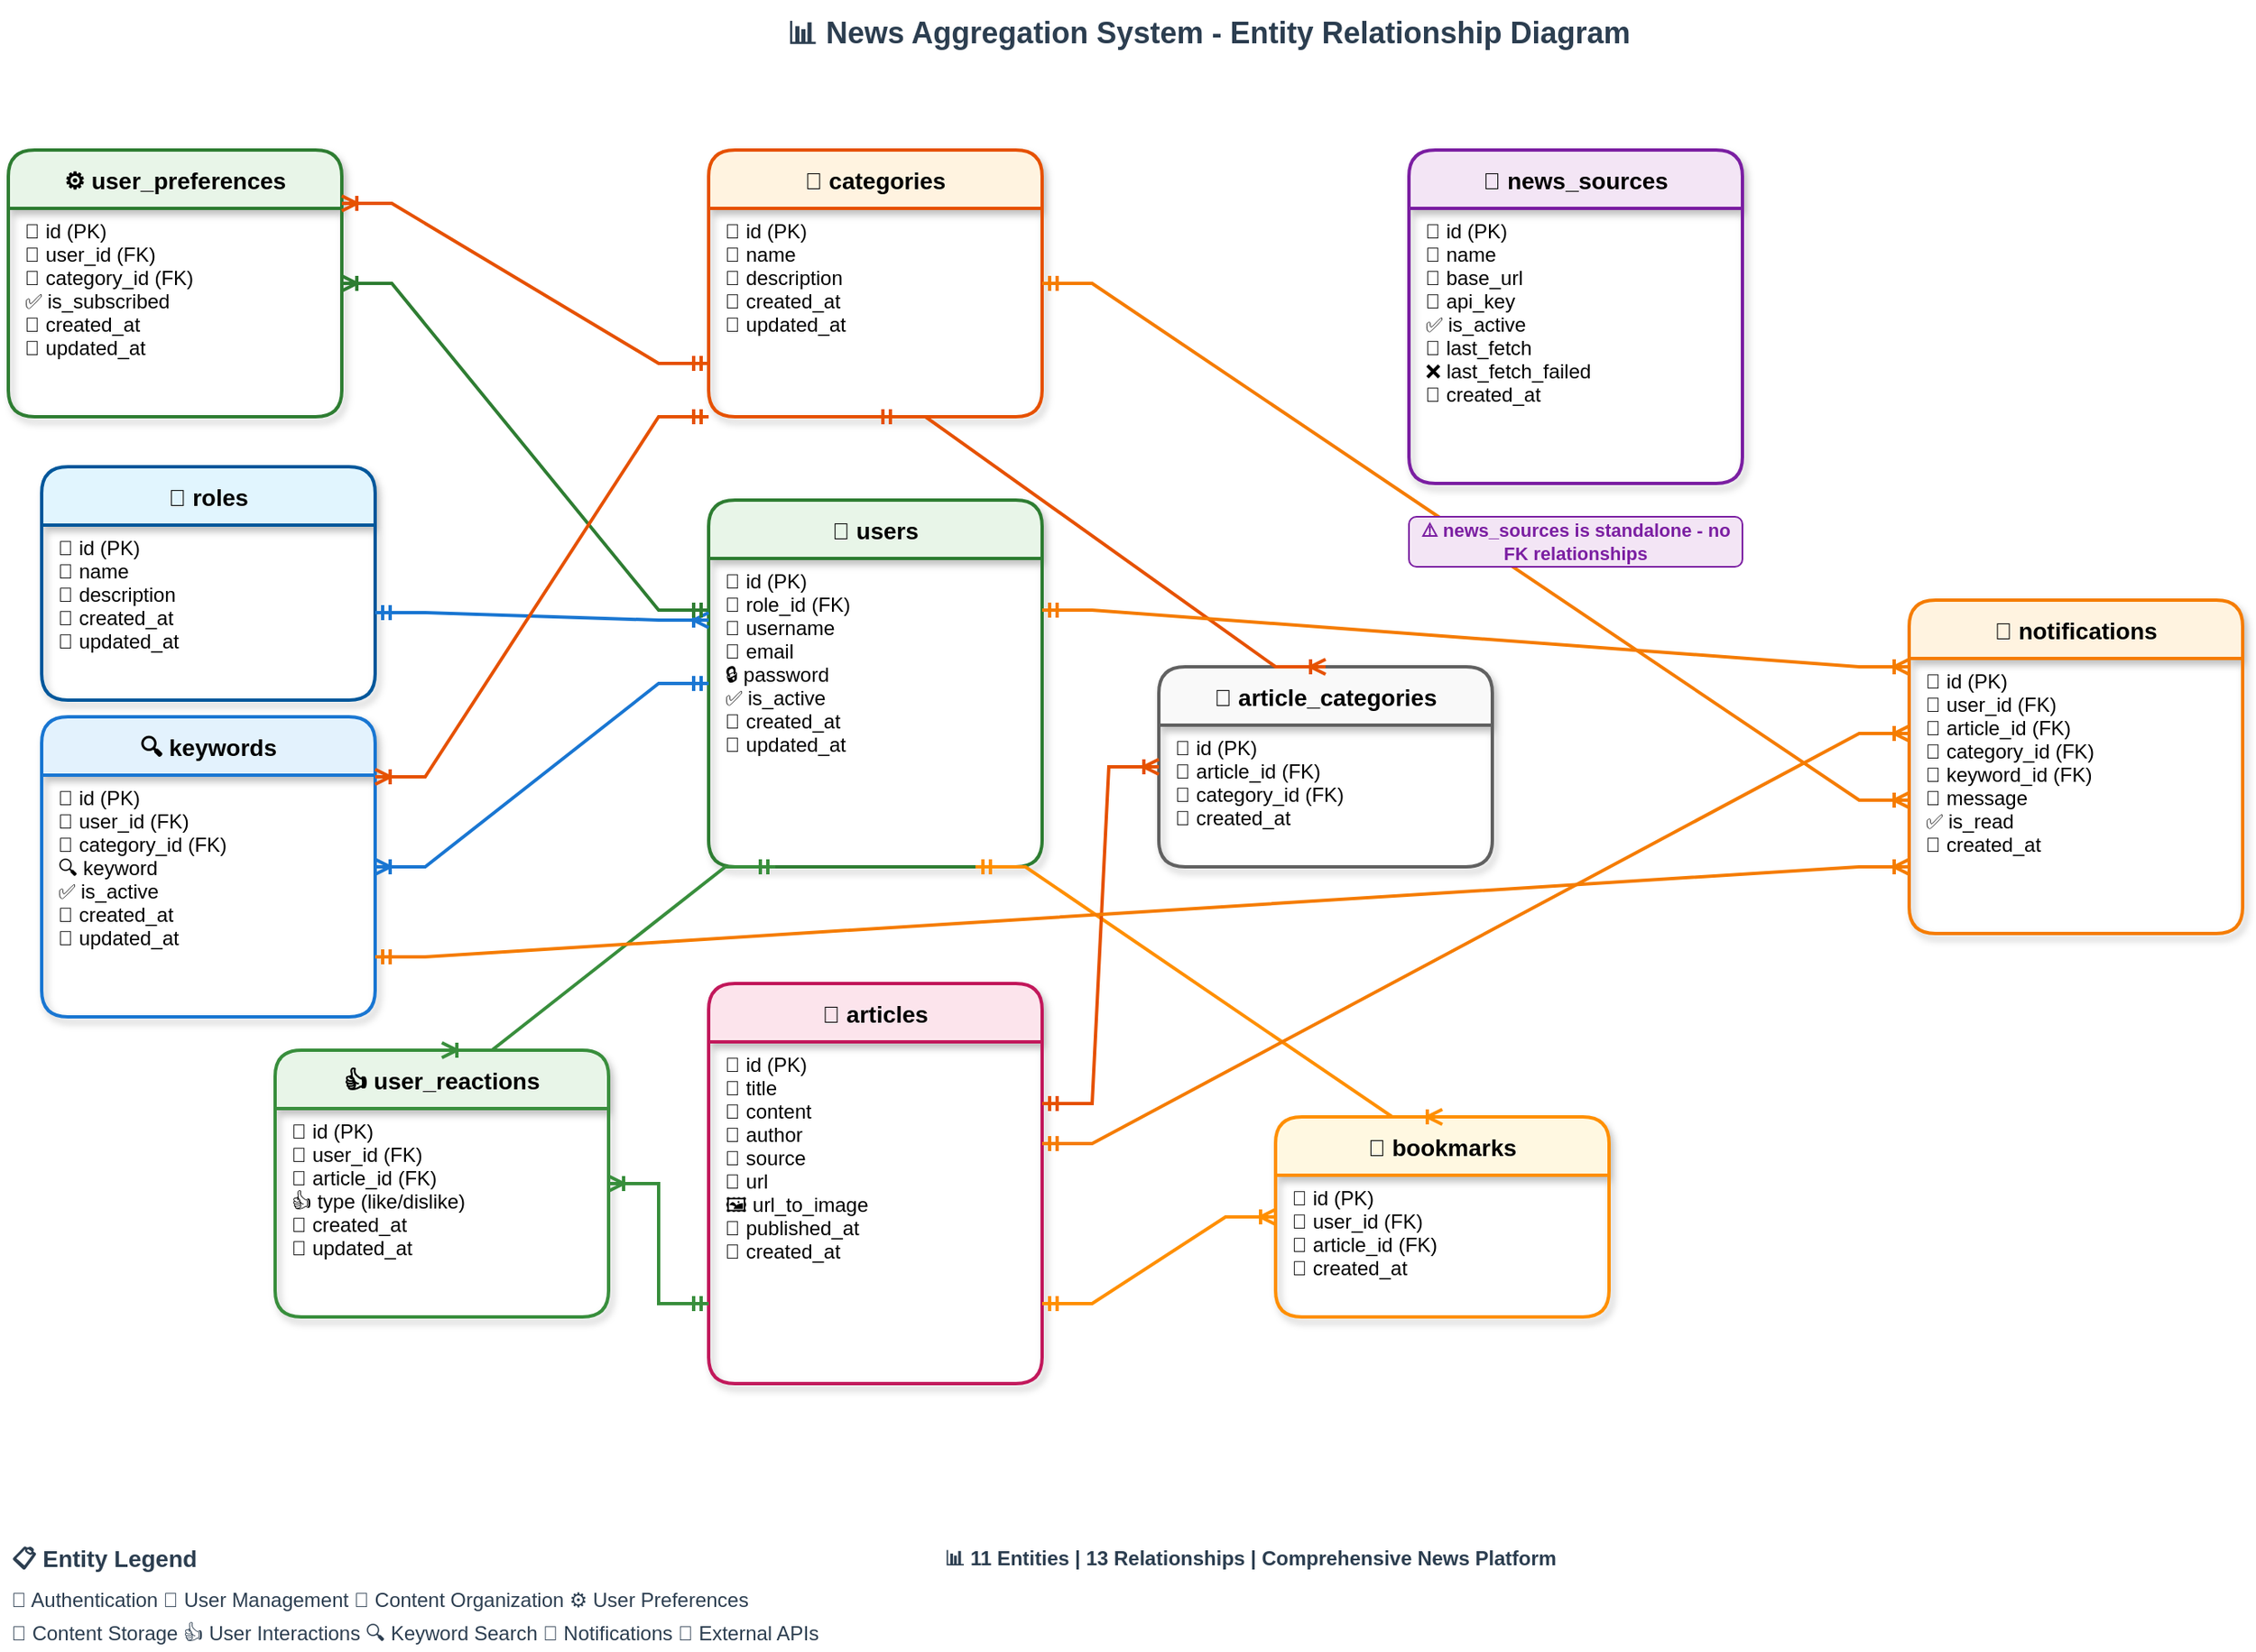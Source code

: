 <mxfile>
    <diagram id="R2lEEEUBdFMjLlhIrx00" name="News Aggregation ER Diagram">
        <mxGraphModel dx="1103" dy="780" grid="1" gridSize="10" guides="1" tooltips="1" connect="1" arrows="1" fold="1" page="1" pageScale="1" pageWidth="1600" pageHeight="1200" background="#ffffff" math="0" shadow="0">
            <root>
                <mxCell id="0"/>
                <mxCell id="1" parent="0"/>
                <mxCell id="title" value="📊 News Aggregation System - Entity Relationship Diagram" style="text;html=1;strokeColor=none;fillColor=none;align=center;verticalAlign=middle;whiteSpace=wrap;rounded=0;fontSize=18;fontStyle=1;fontColor=#2c3e50" parent="1" vertex="1">
                    <mxGeometry x="450" y="30" width="700" height="40" as="geometry"/>
                </mxCell>
                <mxCell id="roles" value="🔐 roles" style="swimlane;childLayout=stackLayout;horizontal=1;startSize=35;horizontalStack=0;rounded=1;fontSize=14;fontStyle=1;strokeWidth=2;resizeParent=0;resizeLast=1;shadow=1;dashed=0;align=center;fillColor=#e1f5fe;strokeColor=#01579b;" parent="1" vertex="1">
                    <mxGeometry x="100" y="310" width="200" height="140" as="geometry"/>
                </mxCell>
                <mxCell id="roles_attrs" value="🔑 id (PK)&#xa;📝 name&#xa;📝 description&#xa;📅 created_at&#xa;📅 updated_at" style="align=left;strokeColor=none;fillColor=none;spacingLeft=8;fontSize=12;verticalAlign=top;resizable=0;rotatable=0;part=1;" parent="roles" vertex="1">
                    <mxGeometry y="35" width="200" height="105" as="geometry"/>
                </mxCell>
                <mxCell id="users" value="👤 users" style="swimlane;childLayout=stackLayout;horizontal=1;startSize=35;horizontalStack=0;rounded=1;fontSize=14;fontStyle=1;strokeWidth=2;resizeParent=0;resizeLast=1;shadow=1;dashed=0;align=center;fillColor=#e8f5e8;strokeColor=#2e7d32;" parent="1" vertex="1">
                    <mxGeometry x="500" y="330" width="200" height="220" as="geometry"/>
                </mxCell>
                <mxCell id="users_attrs" value="🔑 id (PK)&#xa;🔗 role_id (FK)&#xa;👤 username&#xa;📧 email&#xa;🔒 password&#xa;✅ is_active&#xa;📅 created_at&#xa;📅 updated_at" style="align=left;strokeColor=none;fillColor=none;spacingLeft=8;fontSize=12;verticalAlign=top;resizable=0;rotatable=0;part=1;" parent="users" vertex="1">
                    <mxGeometry y="35" width="200" height="185" as="geometry"/>
                </mxCell>
                <mxCell id="categories" value="📂 categories" style="swimlane;childLayout=stackLayout;horizontal=1;startSize=35;horizontalStack=0;rounded=1;fontSize=14;fontStyle=1;strokeWidth=2;resizeParent=0;resizeLast=1;shadow=1;dashed=0;align=center;fillColor=#fff3e0;strokeColor=#e65100;" parent="1" vertex="1">
                    <mxGeometry x="500" y="120" width="200" height="160" as="geometry"/>
                </mxCell>
                <mxCell id="categories_attrs" value="🔑 id (PK)&#xa;📝 name&#xa;📝 description&#xa;📅 created_at&#xa;📅 updated_at" style="align=left;strokeColor=none;fillColor=none;spacingLeft=8;fontSize=12;verticalAlign=top;resizable=0;rotatable=0;part=1;" parent="categories" vertex="1">
                    <mxGeometry y="35" width="200" height="125" as="geometry"/>
                </mxCell>
                <mxCell id="news_sources" value="📡 news_sources" style="swimlane;childLayout=stackLayout;horizontal=1;startSize=35;horizontalStack=0;rounded=1;fontSize=14;fontStyle=1;strokeWidth=2;resizeParent=0;resizeLast=1;shadow=1;dashed=0;align=center;fillColor=#f3e5f5;strokeColor=#7b1fa2;" parent="1" vertex="1">
                    <mxGeometry x="920" y="120" width="200" height="200" as="geometry"/>
                </mxCell>
                <mxCell id="news_sources_attrs" value="🔑 id (PK)&#xa;📝 name&#xa;📝 base_url&#xa;🔐 api_key&#xa;✅ is_active&#xa;📅 last_fetch&#xa;❌ last_fetch_failed&#xa;📅 created_at" style="align=left;strokeColor=none;fillColor=none;spacingLeft=8;fontSize=12;verticalAlign=top;resizable=0;rotatable=0;part=1;" parent="news_sources" vertex="1">
                    <mxGeometry y="35" width="200" height="165" as="geometry"/>
                </mxCell>
                <mxCell id="articles" value="📰 articles" style="swimlane;childLayout=stackLayout;horizontal=1;startSize=35;horizontalStack=0;rounded=1;fontSize=14;fontStyle=1;strokeWidth=2;resizeParent=0;resizeLast=1;shadow=1;dashed=0;align=center;fillColor=#fce4ec;strokeColor=#c2185b;" parent="1" vertex="1">
                    <mxGeometry x="500" y="620" width="200" height="240" as="geometry"/>
                </mxCell>
                <mxCell id="articles_attrs" value="🔑 id (PK)&#xa;📝 title&#xa;📄 content&#xa;👤 author&#xa;📰 source&#xa;🔗 url&#xa;🖼️ url_to_image&#xa;📅 published_at&#xa;📅 created_at" style="align=left;strokeColor=none;fillColor=none;spacingLeft=8;fontSize=12;verticalAlign=top;resizable=0;rotatable=0;part=1;" parent="articles" vertex="1">
                    <mxGeometry y="35" width="200" height="205" as="geometry"/>
                </mxCell>
                <mxCell id="article_categories" value="🔗 article_categories" style="swimlane;childLayout=stackLayout;horizontal=1;startSize=35;horizontalStack=0;rounded=1;fontSize=14;fontStyle=1;strokeWidth=2;resizeParent=0;resizeLast=1;shadow=1;dashed=0;align=center;fillColor=#f9f9f9;strokeColor=#616161;" parent="1" vertex="1">
                    <mxGeometry x="770" y="430" width="200" height="120" as="geometry"/>
                </mxCell>
                <mxCell id="article_categories_attrs" value="🔑 id (PK)&#xa;🔗 article_id (FK)&#xa;🔗 category_id (FK)&#xa;📅 created_at" style="align=left;strokeColor=none;fillColor=none;spacingLeft=8;fontSize=12;verticalAlign=top;resizable=0;rotatable=0;part=1;" parent="article_categories" vertex="1">
                    <mxGeometry y="35" width="200" height="85" as="geometry"/>
                </mxCell>
                <mxCell id="user_reactions" value="👍 user_reactions" style="swimlane;childLayout=stackLayout;horizontal=1;startSize=35;horizontalStack=0;rounded=1;fontSize=14;fontStyle=1;strokeWidth=2;resizeParent=0;resizeLast=1;shadow=1;dashed=0;align=center;fillColor=#e8f5e8;strokeColor=#388e3c;" parent="1" vertex="1">
                    <mxGeometry x="240" y="660" width="200" height="160" as="geometry"/>
                </mxCell>
                <mxCell id="user_reactions_attrs" value="🔑 id (PK)&#xa;🔗 user_id (FK)&#xa;🔗 article_id (FK)&#xa;👍 type (like/dislike)&#xa;📅 created_at&#xa;📅 updated_at" style="align=left;strokeColor=none;fillColor=none;spacingLeft=8;fontSize=12;verticalAlign=top;resizable=0;rotatable=0;part=1;" parent="user_reactions" vertex="1">
                    <mxGeometry y="35" width="200" height="125" as="geometry"/>
                </mxCell>
                <mxCell id="bookmarks" value="🔖 bookmarks" style="swimlane;childLayout=stackLayout;horizontal=1;startSize=35;horizontalStack=0;rounded=1;fontSize=14;fontStyle=1;strokeWidth=2;resizeParent=0;resizeLast=1;shadow=1;dashed=0;align=center;fillColor=#fff8e1;strokeColor=#ff8f00;" parent="1" vertex="1">
                    <mxGeometry x="840" y="700" width="200" height="120" as="geometry"/>
                </mxCell>
                <mxCell id="bookmarks_attrs" value="🔑 id (PK)&#xa;🔗 user_id (FK)&#xa;🔗 article_id (FK)&#xa;📅 created_at" style="align=left;strokeColor=none;fillColor=none;spacingLeft=8;fontSize=12;verticalAlign=top;resizable=0;rotatable=0;part=1;" parent="bookmarks" vertex="1">
                    <mxGeometry y="35" width="200" height="85" as="geometry"/>
                </mxCell>
                <mxCell id="user_preferences" value="⚙️ user_preferences" style="swimlane;childLayout=stackLayout;horizontal=1;startSize=35;horizontalStack=0;rounded=1;fontSize=14;fontStyle=1;strokeWidth=2;resizeParent=0;resizeLast=1;shadow=1;dashed=0;align=center;fillColor=#e8f5e8;strokeColor=#2e7d32;" parent="1" vertex="1">
                    <mxGeometry x="80" y="120" width="200" height="160" as="geometry"/>
                </mxCell>
                <mxCell id="user_preferences_attrs" value="🔑 id (PK)&#xa;🔗 user_id (FK)&#xa;🔗 category_id (FK)&#xa;✅ is_subscribed&#xa;📅 created_at&#xa;📅 updated_at" style="align=left;strokeColor=none;fillColor=none;spacingLeft=8;fontSize=12;verticalAlign=top;resizable=0;rotatable=0;part=1;" parent="user_preferences" vertex="1">
                    <mxGeometry y="35" width="200" height="125" as="geometry"/>
                </mxCell>
                <mxCell id="keywords" value="🔍 keywords" style="swimlane;childLayout=stackLayout;horizontal=1;startSize=35;horizontalStack=0;rounded=1;fontSize=14;fontStyle=1;strokeWidth=2;resizeParent=0;resizeLast=1;shadow=1;dashed=0;align=center;fillColor=#e3f2fd;strokeColor=#1976d2;" parent="1" vertex="1">
                    <mxGeometry x="100" y="460" width="200" height="180" as="geometry"/>
                </mxCell>
                <mxCell id="keywords_attrs" value="🔑 id (PK)&#xa;🔗 user_id (FK)&#xa;🔗 category_id (FK)&#xa;🔍 keyword&#xa;✅ is_active&#xa;📅 created_at&#xa;📅 updated_at" style="align=left;strokeColor=none;fillColor=none;spacingLeft=8;fontSize=12;verticalAlign=top;resizable=0;rotatable=0;part=1;" parent="keywords" vertex="1">
                    <mxGeometry y="35" width="200" height="145" as="geometry"/>
                </mxCell>
                <mxCell id="notifications" value="🔔 notifications" style="swimlane;childLayout=stackLayout;horizontal=1;startSize=35;horizontalStack=0;rounded=1;fontSize=14;fontStyle=1;strokeWidth=2;resizeParent=0;resizeLast=1;shadow=1;dashed=0;align=center;fillColor=#fff3e0;strokeColor=#f57c00;" parent="1" vertex="1">
                    <mxGeometry x="1220" y="390" width="200" height="200" as="geometry"/>
                </mxCell>
                <mxCell id="notifications_attrs" value="🔑 id (PK)&#xa;🔗 user_id (FK)&#xa;🔗 article_id (FK)&#xa;🔗 category_id (FK)&#xa;🔗 keyword_id (FK)&#xa;📝 message&#xa;✅ is_read&#xa;📅 created_at" style="align=left;strokeColor=none;fillColor=none;spacingLeft=8;fontSize=12;verticalAlign=top;resizable=0;rotatable=0;part=1;" parent="notifications" vertex="1">
                    <mxGeometry y="35" width="200" height="165" as="geometry"/>
                </mxCell>
                <mxCell id="rel_roles_users" value="" style="edgeStyle=entityRelationEdgeStyle;fontSize=12;html=1;endArrow=ERoneToMany;startArrow=ERmandOne;rounded=0;exitX=1;exitY=0.5;exitDx=0;exitDy=0;entryX=0;entryY=0.2;entryDx=0;entryDy=0;strokeColor=#1976d2;strokeWidth=2;" parent="1" source="roles_attrs" target="users_attrs" edge="1">
                    <mxGeometry width="100" height="100" relative="1" as="geometry">
                        <mxPoint x="290" y="210" as="sourcePoint"/>
                        <mxPoint x="350" y="180" as="targetPoint"/>
                    </mxGeometry>
                </mxCell>
                <mxCell id="rel_users_reactions" value="" style="edgeStyle=entityRelationEdgeStyle;fontSize=12;html=1;endArrow=ERoneToMany;startArrow=ERmandOne;rounded=0;exitX=0.2;exitY=1;exitDx=0;exitDy=0;entryX=0.5;entryY=0;entryDx=0;entryDy=0;strokeColor=#388e3c;strokeWidth=2;" parent="1" source="users" target="user_reactions" edge="1">
                    <mxGeometry width="100" height="100" relative="1" as="geometry">
                        <mxPoint x="400" y="350" as="sourcePoint"/>
                        <mxPoint x="260" y="700" as="targetPoint"/>
                    </mxGeometry>
                </mxCell>
                <mxCell id="rel_users_bookmarks" value="" style="edgeStyle=entityRelationEdgeStyle;fontSize=12;html=1;endArrow=ERoneToMany;startArrow=ERmandOne;rounded=0;exitX=0.8;exitY=1;exitDx=0;exitDy=0;entryX=0.5;entryY=0;entryDx=0;entryDy=0;strokeColor=#ff8f00;strokeWidth=2;" parent="1" source="users" target="bookmarks" edge="1">
                    <mxGeometry width="100" height="100" relative="1" as="geometry">
                        <mxPoint x="520" y="350" as="sourcePoint"/>
                        <mxPoint x="940" y="700" as="targetPoint"/>
                    </mxGeometry>
                </mxCell>
                <mxCell id="rel_articles_reactions" value="" style="edgeStyle=entityRelationEdgeStyle;fontSize=12;html=1;endArrow=ERoneToMany;startArrow=ERmandOne;rounded=0;exitX=0;exitY=0.8;exitDx=0;exitDy=0;entryX=1;entryY=0.5;entryDx=0;entryDy=0;strokeColor=#388e3c;strokeWidth=2;" parent="1" source="articles" target="user_reactions" edge="1">
                    <mxGeometry width="100" height="100" relative="1" as="geometry">
                        <mxPoint x="500" y="580" as="sourcePoint"/>
                        <mxPoint x="360" y="780" as="targetPoint"/>
                    </mxGeometry>
                </mxCell>
                <mxCell id="rel_articles_bookmarks" value="" style="edgeStyle=entityRelationEdgeStyle;fontSize=12;html=1;endArrow=ERoneToMany;startArrow=ERmandOne;rounded=0;exitX=1;exitY=0.8;exitDx=0;exitDy=0;entryX=0;entryY=0.5;entryDx=0;entryDy=0;strokeColor=#ff8f00;strokeWidth=2;" parent="1" source="articles" target="bookmarks" edge="1">
                    <mxGeometry width="100" height="100" relative="1" as="geometry">
                        <mxPoint x="700" y="580" as="sourcePoint"/>
                        <mxPoint x="840" y="760" as="targetPoint"/>
                    </mxGeometry>
                </mxCell>
                <mxCell id="rel_articles_categories_junction" value="" style="edgeStyle=entityRelationEdgeStyle;fontSize=12;html=1;endArrow=ERoneToMany;startArrow=ERmandOne;rounded=0;exitX=1;exitY=0.3;exitDx=0;exitDy=0;entryX=0;entryY=0.5;entryDx=0;entryDy=0;strokeColor=#e65100;strokeWidth=2;" parent="1" source="articles" target="article_categories" edge="1">
                    <mxGeometry width="100" height="100" relative="1" as="geometry">
                        <mxPoint x="700" y="470" as="sourcePoint"/>
                        <mxPoint x="780" y="510" as="targetPoint"/>
                    </mxGeometry>
                </mxCell>
                <mxCell id="rel_categories_junction" value="" style="edgeStyle=entityRelationEdgeStyle;fontSize=12;html=1;endArrow=ERoneToMany;startArrow=ERmandOne;rounded=0;exitX=0.5;exitY=1;exitDx=0;exitDy=0;entryX=0.5;entryY=0;entryDx=0;entryDy=0;strokeColor=#e65100;strokeWidth=2;" parent="1" source="categories" target="article_categories" edge="1">
                    <mxGeometry width="100" height="100" relative="1" as="geometry">
                        <mxPoint x="740" y="290" as="sourcePoint"/>
                        <mxPoint x="880" y="450" as="targetPoint"/>
                    </mxGeometry>
                </mxCell>
                <mxCell id="rel_users_preferences" value="" style="edgeStyle=entityRelationEdgeStyle;fontSize=12;html=1;endArrow=ERoneToMany;startArrow=ERmandOne;rounded=0;exitX=0;exitY=0.3;exitDx=0;exitDy=0;entryX=1;entryY=0.5;entryDx=0;entryDy=0;strokeColor=#2e7d32;strokeWidth=2;" edge="1" parent="1" source="users" target="user_preferences">
                    <mxGeometry width="100" height="100" relative="1" as="geometry">
                        <mxPoint x="500" y="400" as="sourcePoint"/>
                        <mxPoint x="280" y="200" as="targetPoint"/>
                    </mxGeometry>
                </mxCell>
                <mxCell id="rel_users_keywords" value="" style="edgeStyle=entityRelationEdgeStyle;fontSize=12;html=1;endArrow=ERoneToMany;startArrow=ERmandOne;rounded=0;exitX=0;exitY=0.5;exitDx=0;exitDy=0;entryX=1;entryY=0.5;entryDx=0;entryDy=0;strokeColor=#1976d2;strokeWidth=2;" edge="1" parent="1" source="users" target="keywords">
                    <mxGeometry width="100" height="100" relative="1" as="geometry">
                        <mxPoint x="500" y="440" as="sourcePoint"/>
                        <mxPoint x="280" y="420" as="targetPoint"/>
                    </mxGeometry>
                </mxCell>
                <mxCell id="rel_categories_preferences" value="" style="edgeStyle=entityRelationEdgeStyle;fontSize=12;html=1;endArrow=ERoneToMany;startArrow=ERmandOne;rounded=0;exitX=0;exitY=0.8;exitDx=0;exitDy=0;entryX=1;entryY=0.2;entryDx=0;entryDy=0;strokeColor=#e65100;strokeWidth=2;" edge="1" parent="1" source="categories" target="user_preferences">
                    <mxGeometry width="100" height="100" relative="1" as="geometry">
                        <mxPoint x="500" y="220" as="sourcePoint"/>
                        <mxPoint x="280" y="160" as="targetPoint"/>
                    </mxGeometry>
                </mxCell>
                <mxCell id="rel_categories_keywords" value="" style="edgeStyle=entityRelationEdgeStyle;fontSize=12;html=1;endArrow=ERoneToMany;startArrow=ERmandOne;rounded=0;exitX=0;exitY=1;exitDx=0;exitDy=0;entryX=1;entryY=0.2;entryDx=0;entryDy=0;strokeColor=#e65100;strokeWidth=2;" edge="1" parent="1" source="categories" target="keywords">
                    <mxGeometry width="100" height="100" relative="1" as="geometry">
                        <mxPoint x="500" y="280" as="sourcePoint"/>
                        <mxPoint x="280" y="360" as="targetPoint"/>
                    </mxGeometry>
                </mxCell>
                <mxCell id="rel_users_notifications" value="" style="edgeStyle=entityRelationEdgeStyle;fontSize=12;html=1;endArrow=ERoneToMany;startArrow=ERmandOne;rounded=0;exitX=1;exitY=0.3;exitDx=0;exitDy=0;entryX=0;entryY=0.2;entryDx=0;entryDy=0;strokeColor=#f57c00;strokeWidth=2;" edge="1" parent="1" source="users" target="notifications">
                    <mxGeometry width="100" height="100" relative="1" as="geometry">
                        <mxPoint x="700" y="380" as="sourcePoint"/>
                        <mxPoint x="1190" y="430" as="targetPoint"/>
                    </mxGeometry>
                </mxCell>
                <mxCell id="rel_articles_notifications" value="" style="edgeStyle=entityRelationEdgeStyle;fontSize=12;html=1;endArrow=ERoneToMany;startArrow=ERmandOne;rounded=0;exitX=1;exitY=0.4;exitDx=0;exitDy=0;entryX=0;entryY=0.4;entryDx=0;entryDy=0;strokeColor=#f57c00;strokeWidth=2;" edge="1" parent="1" source="articles" target="notifications">
                    <mxGeometry width="100" height="100" relative="1" as="geometry">
                        <mxPoint x="700" y="680" as="sourcePoint"/>
                        <mxPoint x="1190" y="470" as="targetPoint"/>
                    </mxGeometry>
                </mxCell>
                <mxCell id="rel_categories_notifications" value="" style="edgeStyle=entityRelationEdgeStyle;fontSize=12;html=1;endArrow=ERoneToMany;startArrow=ERmandOne;rounded=0;exitX=1;exitY=0.5;exitDx=0;exitDy=0;entryX=0;entryY=0.6;entryDx=0;entryDy=0;strokeColor=#f57c00;strokeWidth=2;" edge="1" parent="1" source="categories" target="notifications">
                    <mxGeometry width="100" height="100" relative="1" as="geometry">
                        <mxPoint x="700" y="200" as="sourcePoint"/>
                        <mxPoint x="1190" y="520" as="targetPoint"/>
                    </mxGeometry>
                </mxCell>
                <mxCell id="rel_keywords_notifications" value="" style="edgeStyle=entityRelationEdgeStyle;fontSize=12;html=1;endArrow=ERoneToMany;startArrow=ERmandOne;rounded=0;exitX=1;exitY=0.8;exitDx=0;exitDy=0;entryX=0;entryY=0.8;entryDx=0;entryDy=0;strokeColor=#f57c00;strokeWidth=2;" edge="1" parent="1" source="keywords" target="notifications">
                    <mxGeometry width="100" height="100" relative="1" as="geometry">
                        <mxPoint x="280" y="480" as="sourcePoint"/>
                        <mxPoint x="1190" y="560" as="targetPoint"/>
                    </mxGeometry>
                </mxCell>
                <mxCell id="legend_title" value="📋 Entity Legend" style="text;html=1;strokeColor=none;fillColor=none;align=left;verticalAlign=middle;whiteSpace=wrap;rounded=0;fontSize=14;fontStyle=1;fontColor=#2c3e50" parent="1" vertex="1">
                    <mxGeometry x="80" y="950" width="150" height="30" as="geometry"/>
                </mxCell>
                <mxCell id="legend_core" value="🔐 Authentication   👤 User Management   📂 Content Organization   ⚙️ User Preferences" style="text;html=1;strokeColor=none;fillColor=none;align=left;verticalAlign=middle;whiteSpace=wrap;rounded=0;fontSize=12;fontColor=#2c3e50" parent="1" vertex="1">
                    <mxGeometry x="80" y="980" width="600" height="20" as="geometry"/>
                </mxCell>
                <mxCell id="legend_features" value="📰 Content Storage   👍 User Interactions   🔍 Keyword Search   🔔 Notifications   📡 External APIs" style="text;html=1;strokeColor=none;fillColor=none;align=left;verticalAlign=middle;whiteSpace=wrap;rounded=0;fontSize=12;fontColor=#2c3e50" parent="1" vertex="1">
                    <mxGeometry x="80" y="1000" width="650" height="20" as="geometry"/>
                </mxCell>
                <mxCell id="standalone_notice" value="⚠️ news_sources is standalone - no FK relationships" style="text;html=1;strokeColor=#7b1fa2;fillColor=#f3e5f5;align=center;verticalAlign=middle;whiteSpace=wrap;rounded=1;fontSize=11;fontStyle=1;fontColor=#7b1fa2;" parent="1" vertex="1">
                    <mxGeometry x="920" y="340" width="200" height="30" as="geometry"/>
                </mxCell>
                <mxCell id="stats" value="📊 11 Entities | 13 Relationships | Comprehensive News Platform" style="text;html=1;strokeColor=none;fillColor=none;align=center;verticalAlign=middle;whiteSpace=wrap;rounded=0;fontSize=12;fontStyle=1;fontColor=#2c3e50" parent="1" vertex="1">
                    <mxGeometry x="600" y="950" width="450" height="30" as="geometry"/>
                </mxCell>
            </root>
        </mxGraphModel>
    </diagram>
</mxfile>